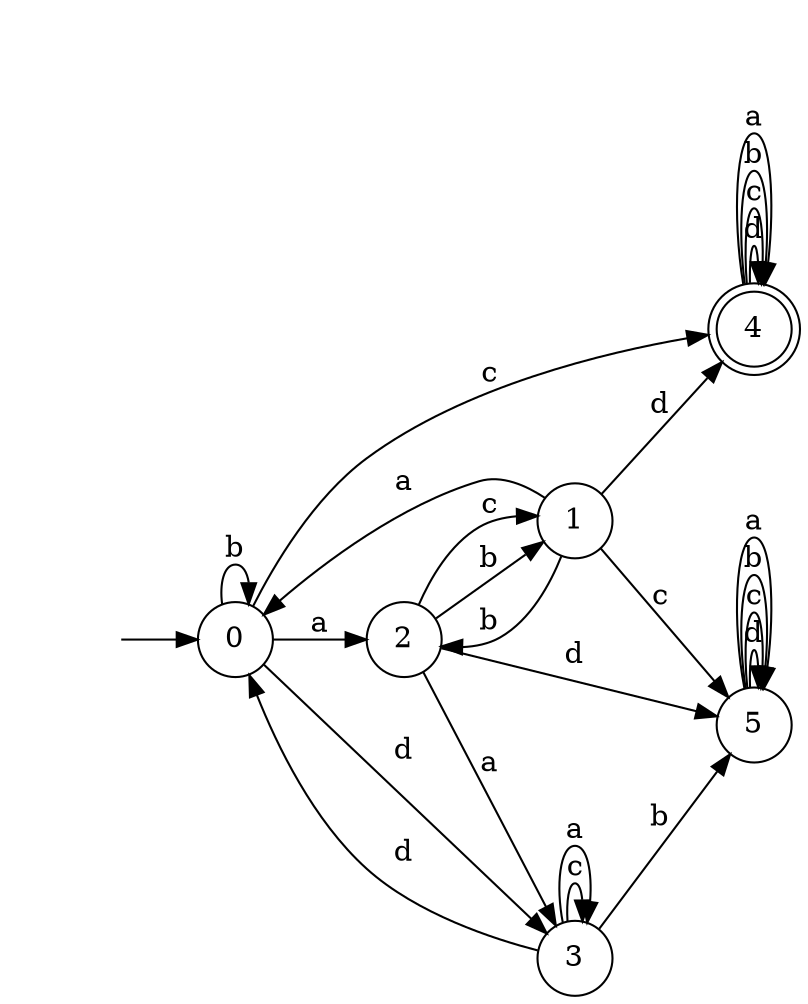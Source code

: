 digraph {
  rankdir=LR;
  0 [label="0", shape = circle];
  0 -> 3 [label="d"];
  0 -> 4 [label="c"];
  0 -> 0 [label="b"];
  0 -> 2 [label="a"];
  1 [label="1", shape = circle];
  1 -> 4 [label="d"];
  1 -> 5 [label="c"];
  1 -> 2 [label="b"];
  1 -> 0 [label="a"];
  2 [label="2", shape = circle];
  2 -> 5 [label="d"];
  2 -> 1 [label="c"];
  2 -> 1 [label="b"];
  2 -> 3 [label="a"];
  3 [label="3", shape = circle];
  3 -> 0 [label="d"];
  3 -> 3 [label="c"];
  3 -> 5 [label="b"];
  3 -> 3 [label="a"];
  4 [label="4", shape = doublecircle];
  4 -> 4 [label="d"];
  4 -> 4 [label="c"];
  4 -> 4 [label="b"];
  4 -> 4 [label="a"];
  5 [label="5", shape = circle];
  5 -> 5 [label="d"];
  5 -> 5 [label="c"];
  5 -> 5 [label="b"];
  5 -> 5 [label="a"];
  6 [label="", shape = plaintext];
  6 -> 0 [label=""];
}
